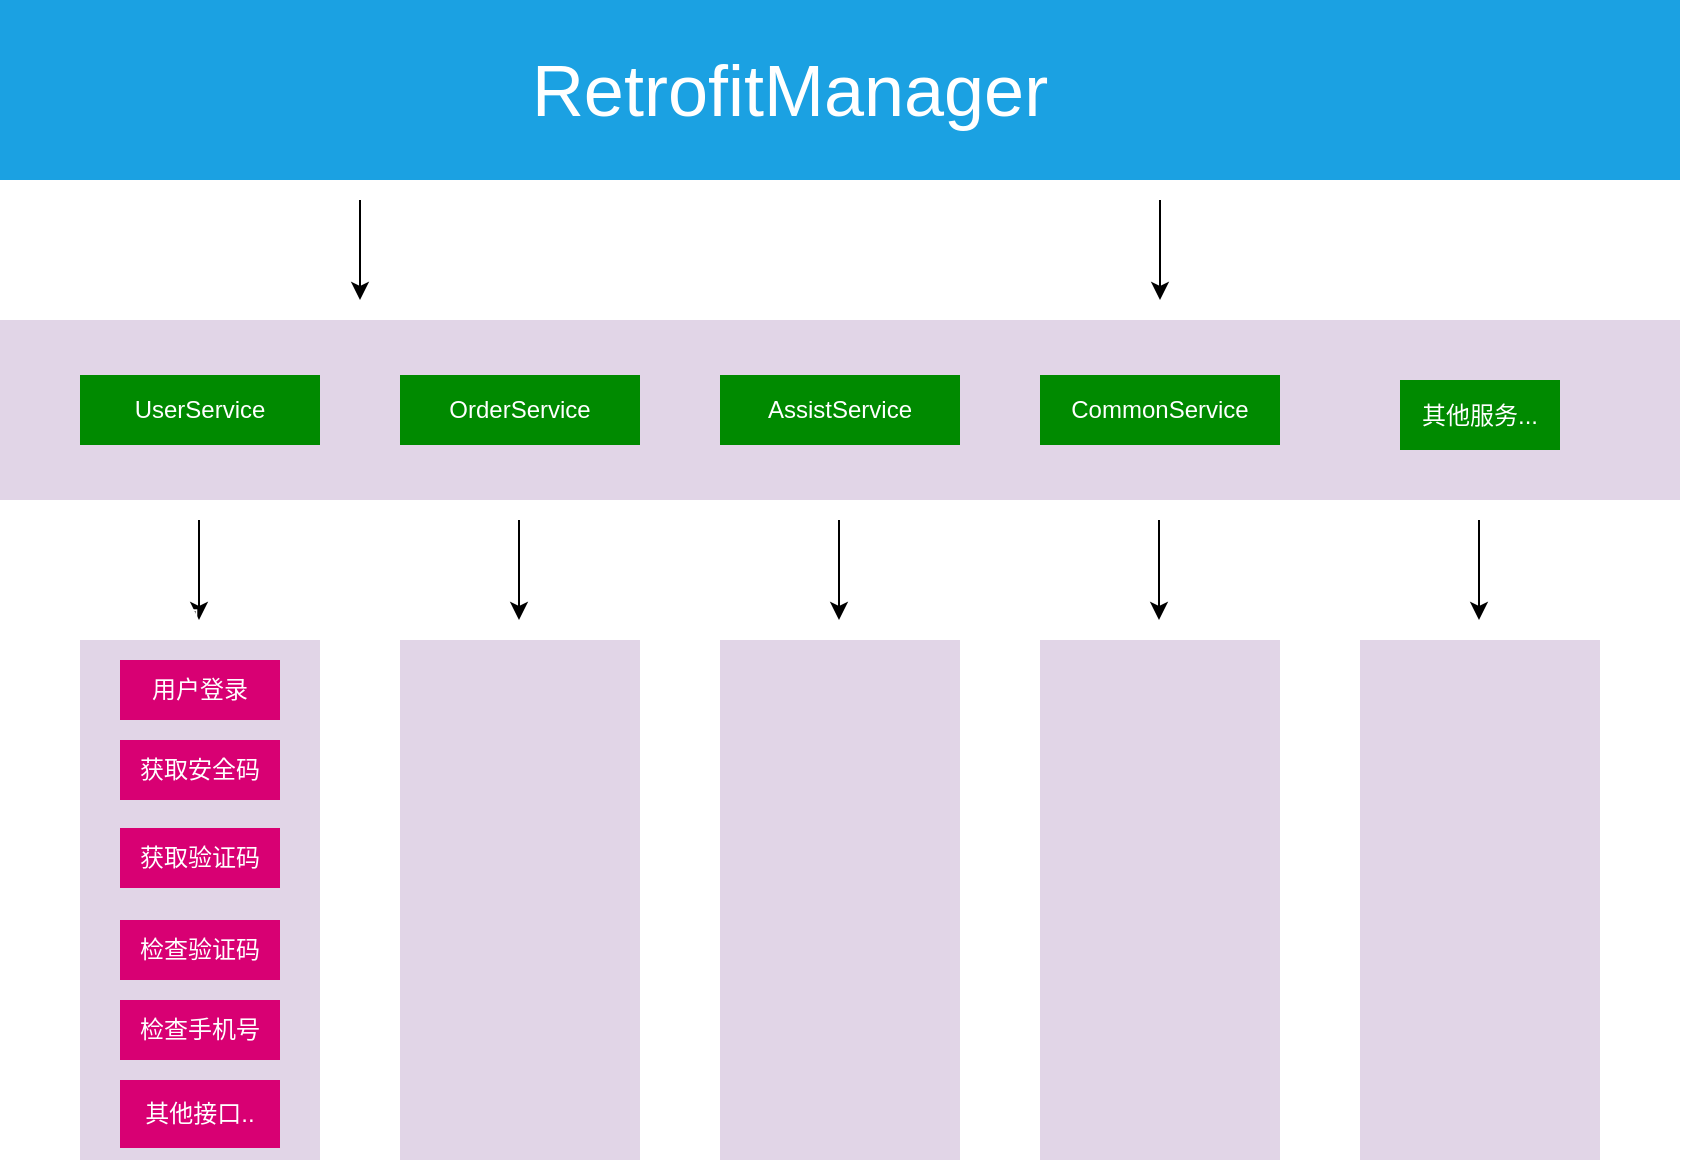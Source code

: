 <mxfile version="14.8.2" type="github">
  <diagram id="Ht1M8jgEwFfnCIfOTk4-" name="Page-1">
    <mxGraphModel dx="1422" dy="762" grid="1" gridSize="10" guides="1" tooltips="1" connect="1" arrows="1" fold="1" page="1" pageScale="1" pageWidth="1169" pageHeight="827" math="0" shadow="0">
      <root>
        <mxCell id="0" />
        <mxCell id="1" parent="0" />
        <mxCell id="s-kTB0kEWbQ2VdYI4u_3-1" value="" style="rounded=0;whiteSpace=wrap;html=1;fillColor=#1ba1e2;fontColor=#ffffff;strokeColor=none;" vertex="1" parent="1">
          <mxGeometry x="240" width="840" height="90" as="geometry" />
        </mxCell>
        <mxCell id="s-kTB0kEWbQ2VdYI4u_3-2" value="&lt;font style=&quot;font-size: 36px&quot;&gt;RetrofitManager&lt;/font&gt;" style="text;html=1;strokeColor=none;fillColor=none;align=center;verticalAlign=middle;whiteSpace=wrap;rounded=0;fontColor=#FFFFFF;" vertex="1" parent="1">
          <mxGeometry x="590" y="30" width="90" height="30" as="geometry" />
        </mxCell>
        <mxCell id="s-kTB0kEWbQ2VdYI4u_3-3" value="" style="rounded=0;whiteSpace=wrap;html=1;fillColor=#e1d5e7;strokeColor=none;" vertex="1" parent="1">
          <mxGeometry x="240" y="160" width="840" height="90" as="geometry" />
        </mxCell>
        <mxCell id="s-kTB0kEWbQ2VdYI4u_3-4" value="UserService" style="rounded=0;whiteSpace=wrap;html=1;fillColor=#008a00;fontColor=#ffffff;strokeColor=none;" vertex="1" parent="1">
          <mxGeometry x="280" y="187.5" width="120" height="35" as="geometry" />
        </mxCell>
        <mxCell id="s-kTB0kEWbQ2VdYI4u_3-5" value="CommonService" style="rounded=0;whiteSpace=wrap;html=1;fillColor=#008a00;fontColor=#ffffff;strokeColor=none;" vertex="1" parent="1">
          <mxGeometry x="760" y="187.5" width="120" height="35" as="geometry" />
        </mxCell>
        <mxCell id="s-kTB0kEWbQ2VdYI4u_3-6" value="AssistService" style="rounded=0;whiteSpace=wrap;html=1;fillColor=#008a00;fontColor=#ffffff;strokeColor=none;" vertex="1" parent="1">
          <mxGeometry x="600" y="187.5" width="120" height="35" as="geometry" />
        </mxCell>
        <mxCell id="s-kTB0kEWbQ2VdYI4u_3-7" value="OrderService" style="rounded=0;whiteSpace=wrap;html=1;fillColor=#008a00;fontColor=#ffffff;strokeColor=none;" vertex="1" parent="1">
          <mxGeometry x="440" y="187.5" width="120" height="35" as="geometry" />
        </mxCell>
        <mxCell id="s-kTB0kEWbQ2VdYI4u_3-9" value="&lt;div style=&quot;font-size: 16px&quot;&gt;&lt;br&gt;&lt;/div&gt;" style="rounded=0;whiteSpace=wrap;html=1;align=left;fillColor=#e1d5e7;strokeColor=none;" vertex="1" parent="1">
          <mxGeometry x="280" y="320" width="120" height="260" as="geometry" />
        </mxCell>
        <mxCell id="s-kTB0kEWbQ2VdYI4u_3-10" value="" style="endArrow=classic;html=1;" edge="1" parent="1">
          <mxGeometry width="50" height="50" relative="1" as="geometry">
            <mxPoint x="420" y="100" as="sourcePoint" />
            <mxPoint x="420" y="150" as="targetPoint" />
          </mxGeometry>
        </mxCell>
        <mxCell id="s-kTB0kEWbQ2VdYI4u_3-11" value="" style="endArrow=classic;html=1;" edge="1" parent="1">
          <mxGeometry width="50" height="50" relative="1" as="geometry">
            <mxPoint x="820" y="100" as="sourcePoint" />
            <mxPoint x="820" y="150" as="targetPoint" />
          </mxGeometry>
        </mxCell>
        <mxCell id="s-kTB0kEWbQ2VdYI4u_3-12" value="" style="endArrow=classic;html=1;" edge="1" parent="1">
          <mxGeometry width="50" height="50" relative="1" as="geometry">
            <mxPoint x="339.5" y="260" as="sourcePoint" />
            <mxPoint x="339.5" y="310" as="targetPoint" />
          </mxGeometry>
        </mxCell>
        <mxCell id="s-kTB0kEWbQ2VdYI4u_3-17" value="其他服务..." style="rounded=0;whiteSpace=wrap;html=1;fillColor=#008a00;fontColor=#ffffff;strokeColor=none;" vertex="1" parent="1">
          <mxGeometry x="940" y="190" width="80" height="35" as="geometry" />
        </mxCell>
        <mxCell id="s-kTB0kEWbQ2VdYI4u_3-18" value="用户登录" style="rounded=0;whiteSpace=wrap;html=1;fontColor=#ffffff;fillColor=#d80073;strokeColor=none;" vertex="1" parent="1">
          <mxGeometry x="300" y="330" width="80" height="30" as="geometry" />
        </mxCell>
        <mxCell id="s-kTB0kEWbQ2VdYI4u_3-19" value="用户" style="text;html=1;strokeColor=none;fillColor=none;align=center;verticalAlign=middle;whiteSpace=wrap;rounded=0;fontColor=#FFFFFF;" vertex="1" parent="1">
          <mxGeometry x="320" y="300" width="40" height="20" as="geometry" />
        </mxCell>
        <mxCell id="s-kTB0kEWbQ2VdYI4u_3-20" value="获取安全码" style="rounded=0;whiteSpace=wrap;html=1;fontColor=#ffffff;fillColor=#d80073;strokeColor=none;" vertex="1" parent="1">
          <mxGeometry x="300" y="370" width="80" height="30" as="geometry" />
        </mxCell>
        <mxCell id="s-kTB0kEWbQ2VdYI4u_3-21" value="获取验证码" style="rounded=0;whiteSpace=wrap;html=1;fontColor=#ffffff;fillColor=#d80073;strokeColor=none;" vertex="1" parent="1">
          <mxGeometry x="300" y="414" width="80" height="30" as="geometry" />
        </mxCell>
        <mxCell id="s-kTB0kEWbQ2VdYI4u_3-22" value="检查验证码" style="rounded=0;whiteSpace=wrap;html=1;fontColor=#ffffff;fillColor=#d80073;strokeColor=none;" vertex="1" parent="1">
          <mxGeometry x="300" y="460" width="80" height="30" as="geometry" />
        </mxCell>
        <mxCell id="s-kTB0kEWbQ2VdYI4u_3-23" value="检查手机号" style="rounded=0;whiteSpace=wrap;html=1;fontColor=#ffffff;fillColor=#d80073;strokeColor=none;" vertex="1" parent="1">
          <mxGeometry x="300" y="500" width="80" height="30" as="geometry" />
        </mxCell>
        <mxCell id="s-kTB0kEWbQ2VdYI4u_3-24" value="其他接口.." style="rounded=0;whiteSpace=wrap;html=1;fontColor=#ffffff;fillColor=#d80073;strokeColor=none;" vertex="1" parent="1">
          <mxGeometry x="300" y="540" width="80" height="34" as="geometry" />
        </mxCell>
        <mxCell id="s-kTB0kEWbQ2VdYI4u_3-26" value="&lt;div style=&quot;font-size: 16px&quot;&gt;&lt;br&gt;&lt;/div&gt;" style="rounded=0;whiteSpace=wrap;html=1;align=left;fillColor=#e1d5e7;strokeColor=none;" vertex="1" parent="1">
          <mxGeometry x="440" y="320" width="120" height="260" as="geometry" />
        </mxCell>
        <mxCell id="s-kTB0kEWbQ2VdYI4u_3-27" value="&lt;div style=&quot;font-size: 16px&quot;&gt;&lt;br&gt;&lt;/div&gt;" style="rounded=0;whiteSpace=wrap;html=1;align=left;fillColor=#e1d5e7;strokeColor=none;" vertex="1" parent="1">
          <mxGeometry x="600" y="320" width="120" height="260" as="geometry" />
        </mxCell>
        <mxCell id="s-kTB0kEWbQ2VdYI4u_3-28" value="&lt;div style=&quot;font-size: 16px&quot;&gt;&lt;br&gt;&lt;/div&gt;" style="rounded=0;whiteSpace=wrap;html=1;align=left;fillColor=#e1d5e7;strokeColor=none;" vertex="1" parent="1">
          <mxGeometry x="760" y="320" width="120" height="260" as="geometry" />
        </mxCell>
        <mxCell id="s-kTB0kEWbQ2VdYI4u_3-29" value="&lt;div style=&quot;font-size: 16px&quot;&gt;&lt;br&gt;&lt;/div&gt;" style="rounded=0;whiteSpace=wrap;html=1;align=left;fillColor=#e1d5e7;strokeColor=none;" vertex="1" parent="1">
          <mxGeometry x="920" y="320" width="120" height="260" as="geometry" />
        </mxCell>
        <mxCell id="s-kTB0kEWbQ2VdYI4u_3-30" value="" style="endArrow=classic;html=1;" edge="1" parent="1">
          <mxGeometry width="50" height="50" relative="1" as="geometry">
            <mxPoint x="499.5" y="260" as="sourcePoint" />
            <mxPoint x="499.5" y="310" as="targetPoint" />
          </mxGeometry>
        </mxCell>
        <mxCell id="s-kTB0kEWbQ2VdYI4u_3-31" value="" style="endArrow=classic;html=1;" edge="1" parent="1">
          <mxGeometry width="50" height="50" relative="1" as="geometry">
            <mxPoint x="659.5" y="260" as="sourcePoint" />
            <mxPoint x="659.5" y="310" as="targetPoint" />
          </mxGeometry>
        </mxCell>
        <mxCell id="s-kTB0kEWbQ2VdYI4u_3-32" value="" style="endArrow=classic;html=1;" edge="1" parent="1">
          <mxGeometry width="50" height="50" relative="1" as="geometry">
            <mxPoint x="819.5" y="260" as="sourcePoint" />
            <mxPoint x="819.5" y="310" as="targetPoint" />
          </mxGeometry>
        </mxCell>
        <mxCell id="s-kTB0kEWbQ2VdYI4u_3-33" value="" style="endArrow=classic;html=1;" edge="1" parent="1">
          <mxGeometry width="50" height="50" relative="1" as="geometry">
            <mxPoint x="979.5" y="260" as="sourcePoint" />
            <mxPoint x="979.5" y="310" as="targetPoint" />
          </mxGeometry>
        </mxCell>
      </root>
    </mxGraphModel>
  </diagram>
</mxfile>
